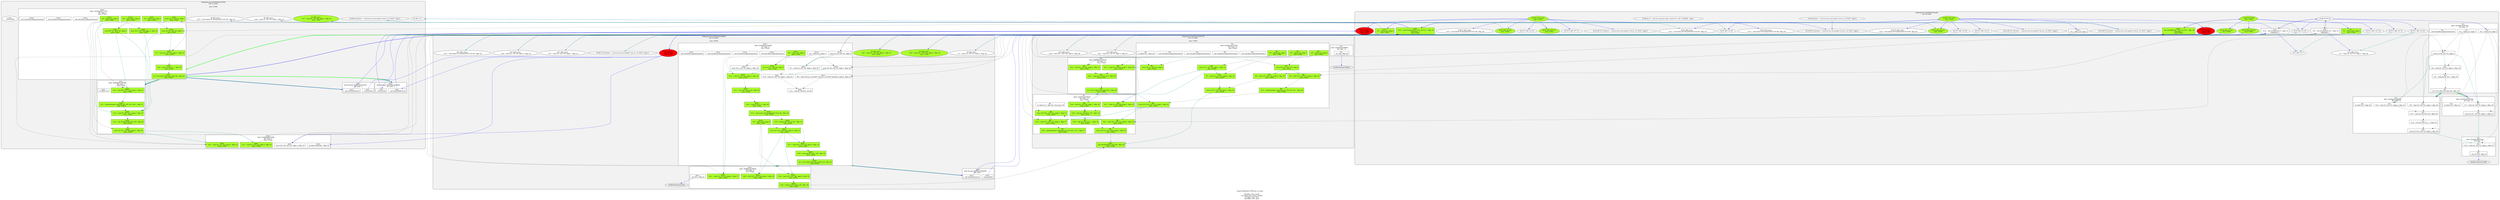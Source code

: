 digraph "DependenceGraph" {
	compound=true label="Graph 0x564ea0c15550 has 31 nodes\n
	dd edges color: cyan4
	use edges color: black, dashed
	cd edges color: blue
	cfg edges color: gray"

	/* subgraph 0x564ea0c43aa0 nodes */
	subgraph cluster_0x564ea0c43aa0 {
		style="filled, rounded" fillcolor=gray95
		label="Subgraph fac [0x564ea0c43aa0]\nhas 18 nodes
"
		NODE0x564ea0c442f0 [label="[f] IN ARG i32 %0" style=filled fillcolor=white]
		/* -- node 0x564ea0c25b80
		 * ------------------------------------------- */
		/* DD edges */
		/* USE edges */
		NODE0x564ea0c442f0 -> NODE0x564ea0c44dc0 [color="black" rank=max style="dashed"]
		/* CD edges */
		/* ID edges */
		NODE0x564ea0c444f0 [label="[f] OUT ARG i32 %0" style=filled fillcolor=white]
		/* -- node 0x564ea0c25b80
		 * ------------------------------------------- */
		/* DD edges */
		NODE0x564ea0c444f0 -> NODE0x564ea0c484f0 [color="cyan4" rank=max]
		NODE0x564ea0c444f0 -> NODE0x564ea0c4c8e0 [color="cyan4" rank=max]
		/* USE edges */
		/* CD edges */
		/* ID edges */
		/* Basic Block fac::
label  [0x564ea0c44730] */
		subgraph cluster_bb_0x564ea0c44730 {
			style=filled fillcolor=white
			label="fac::
label  [0x564ea0c44730]		\ndfs order: 15"
			NODE0x564ea0c44940 [shape=rect label="0x564ea0c1daf0"]
			NODE0x564ea0c44b80 [shape=rect label="0x564ea0c1da80"]
			NODE0x564ea0c44dc0 [shape=rect label="0x564ea0c21730"]
			NODE0x564ea0c45000 [shape=rect label="0x564ea0c1dd80"]
			NODE0x564ea0c45240 [shape=rect label="0x564ea0c1da10"]
			NODE0x564ea0c45480 [shape=rect label="0x564ea0c26830"]
			NODE0x564ea0c456c0 [shape=rect label="0x564ea0c26910"]
		} /* cluster_bb_0x564ea0c44730 */

		/* Basic Block fac::
label  [0x564ea0c45940] */
		subgraph cluster_bb_0x564ea0c45940 {
			style=filled fillcolor=white
			label="fac::
label  [0x564ea0c45940]		\ndfs order: 19"
			NODE0x564ea0c45b50 [shape=rect label="0x564ea0c1d980"]
			NODE0x564ea0c45d90 [shape=rect label="0x564ea0c26a00"]
			NODE0x564ea0c45fd0 [shape=rect label="0x564ea0c26aa0"]
		} /* cluster_bb_0x564ea0c45940 */

		/* Basic Block fac::
label  [0x564ea0c46250] */
		subgraph cluster_bb_0x564ea0c46250 {
			style=filled fillcolor=white
			label="fac::
label  [0x564ea0c46250]		\ndfs order: 16"
			NODE0x564ea0c46460 [shape=rect label="0x564ea0c26b10"]
			NODE0x564ea0c466a0 [shape=rect label="0x564ea0c26bb0"]
			NODE0x564ea0c468e0 [shape=rect label="0x564ea0c26c70"]
			NODE0x564ea0c46b20 [shape=rect label="0x564ea0c26d30"]
			NODE0x564ea0c46d60 [shape=rect label="0x564ea0c26df0"]
			NODE0x564ea0c46fa0 [shape=rect label="0x564ea0c26e90"]
		} /* cluster_bb_0x564ea0c46250 */

		/* Basic Block fac::
label  [0x564ea0c47220] */
		subgraph cluster_bb_0x564ea0c47220 {
			style=filled fillcolor=white
			label="fac::
label  [0x564ea0c47220]		\ndfs order: 17"
			NODE0x564ea0c47430 [shape=rect label="0x564ea0c26f00"]
			NODE0x564ea0c47670 [shape=rect label="0x564ea0c26fa0"]
		} /* cluster_bb_0x564ea0c47220 */

	NODE0x564ea0c456c0 -> NODE0x564ea0c45b50 [penwidth=2 color=blue  ltail=cluster_bb_0x564ea0c44730  lhead=cluster_bb_0x564ea0c45940]
	NODE0x564ea0c456c0 -> NODE0x564ea0c46460 [penwidth=2 color=blue  ltail=cluster_bb_0x564ea0c44730  lhead=cluster_bb_0x564ea0c46250]
	/* post-dominance frontiers */
NODE0x564ea0c45b50 -> NODE0x564ea0c456c0 [penwidth=3 color=green  ltail=cluster_bb_0x564ea0c45940  lhead=cluster_bb_0x564ea0c44730 constraint=false]
	/* post-dominance frontiers */
NODE0x564ea0c46460 -> NODE0x564ea0c456c0 [penwidth=3 color=green  ltail=cluster_bb_0x564ea0c46250  lhead=cluster_bb_0x564ea0c44730 constraint=false]
		NODE0x564ea0c45b50 [label="fac::
  %7 = load i32, i32* %3, align 4, !dbg !20" labelURL="skeleton.c:6:24" style=filled fillcolor=white]
		/* -- node 0x564ea0c1d980
		 * ------------------------------------------- */
		/* DD edges */
		/* USE edges */
		NODE0x564ea0c45b50 -> NODE0x564ea0c45d90 [color="black" rank=max style="dashed"]
		/* CD edges */
		/* ID edges */
		NODE0x564ea0c45240 [label="fac::
  %4 = load i32, i32* %3, align 4, !dbg !16" labelURL="skeleton.c:6:9" style=filled fillcolor=white]
		/* -- node 0x564ea0c1da10
		 * ------------------------------------------- */
		/* DD edges */
		/* USE edges */
		NODE0x564ea0c45240 -> NODE0x564ea0c45480 [color="black" rank=max style="dashed"]
		/* CD edges */
		/* ID edges */
		NODE0x564ea0c44b80 [label="fac::
  %3 = alloca i32, align 4" style=filled fillcolor=white]
		/* -- node 0x564ea0c1da80
		 * ------------------------------------------- */
		/* DD edges */
		/* USE edges */
		NODE0x564ea0c44b80 -> NODE0x564ea0c44dc0 [color="black" rank=max style="dashed"]
		NODE0x564ea0c44b80 -> NODE0x564ea0c45240 [color="black" rank=max style="dashed"]
		NODE0x564ea0c44b80 -> NODE0x564ea0c45b50 [color="black" rank=max style="dashed"]
		NODE0x564ea0c44b80 -> NODE0x564ea0c46460 [color="black" rank=max style="dashed"]
		NODE0x564ea0c44b80 -> NODE0x564ea0c466a0 [color="black" rank=max style="dashed"]
		/* CD edges */
		/* ID edges */
		NODE0x564ea0c44940 [label="fac::
  %2 = alloca i32, align 4" style=filled fillcolor=white]
		/* -- node 0x564ea0c1daf0
		 * ------------------------------------------- */
		/* DD edges */
		/* USE edges */
		NODE0x564ea0c44940 -> NODE0x564ea0c45d90 [color="black" rank=max style="dashed"]
		NODE0x564ea0c44940 -> NODE0x564ea0c46d60 [color="black" rank=max style="dashed"]
		NODE0x564ea0c44940 -> NODE0x564ea0c47430 [color="black" rank=max style="dashed"]
		/* CD edges */
		/* ID edges */
		NODE0x564ea0c45000 [label="fac::
  call void @llvm.dbg.declare(meta" labelURL="skeleton.c:4:13" style=filled fillcolor=white]
		/* -- node 0x564ea0c1dd80
		 * ------------------------------------------- */
		/* DD edges */
		/* USE edges */
		/* CD edges */
		/* ID edges */
		NODE0x564ea0c44dc0 [label="fac::
  store i32 %0, i32* %3, align 4" style=filled fillcolor=white]
		/* -- node 0x564ea0c21730
		 * ------------------------------------------- */
		/* DD edges */
		NODE0x564ea0c44dc0 -> NODE0x564ea0c45240 [color="cyan4" rank=max]
		NODE0x564ea0c44dc0 -> NODE0x564ea0c45b50 [color="cyan4" rank=max]
		NODE0x564ea0c44dc0 -> NODE0x564ea0c46460 [color="cyan4" rank=max]
		NODE0x564ea0c44dc0 -> NODE0x564ea0c466a0 [color="cyan4" rank=max]
		/* USE edges */
		/* CD edges */
		/* ID edges */
		NODE0x564ea0c45480 [label="fac::
  %5 = icmp eq i32 %4, 1, !dbg !18" labelURL="skeleton.c:6:11" style=filled fillcolor=white]
		/* -- node 0x564ea0c26830
		 * ------------------------------------------- */
		/* DD edges */
		/* USE edges */
		NODE0x564ea0c45480 -> NODE0x564ea0c456c0 [color="black" rank=max style="dashed"]
		/* CD edges */
		/* ID edges */
		NODE0x564ea0c456c0 [label="fac::
  br i1 %5, label %6, label %8, !dbg !19" labelURL="skeleton.c:6:9" style=filled fillcolor=white]
		/* -- node 0x564ea0c26910
		 * ------------------------------------------- */
		/* DD edges */
		/* USE edges */
		/* CD edges */
		/* ID edges */
		NODE0x564ea0c45d90 [label="fac::
  store i32 %7, i32* %2, align 4, !dbg !21" labelURL="skeleton.c:6:17" style=filled fillcolor=white]
		/* -- node 0x564ea0c26a00
		 * ------------------------------------------- */
		/* DD edges */
		NODE0x564ea0c45d90 -> NODE0x564ea0c47430 [color="cyan4" rank=max]
		/* USE edges */
		/* CD edges */
		/* ID edges */
		NODE0x564ea0c45fd0 [label="fac::
  br label %13, !dbg !21" labelURL="skeleton.c:6:17" style=filled fillcolor=white]
		/* -- node 0x564ea0c26aa0
		 * ------------------------------------------- */
		/* DD edges */
		/* USE edges */
		/* CD edges */
		/* ID edges */
		NODE0x564ea0c46460 [label="fac::
  %9 = load i32, i32* %3, align 4, !dbg !22" labelURL="skeleton.c:8:12" style=filled fillcolor=white]
		/* -- node 0x564ea0c26b10
		 * ------------------------------------------- */
		/* DD edges */
		/* USE edges */
		NODE0x564ea0c46460 -> NODE0x564ea0c468e0 [color="black" rank=max style="dashed"]
		/* CD edges */
		/* ID edges */
		NODE0x564ea0c466a0 [label="fac::
  %10 = load i32, i32* %3, align 4, !dbg !23" labelURL="skeleton.c:8:16" style=filled fillcolor=white]
		/* -- node 0x564ea0c26bb0
		 * ------------------------------------------- */
		/* DD edges */
		/* USE edges */
		NODE0x564ea0c466a0 -> NODE0x564ea0c468e0 [color="black" rank=max style="dashed"]
		/* CD edges */
		/* ID edges */
		NODE0x564ea0c468e0 [label="fac::
  %11 = mul nsw i32 %9, %10, !dbg !24" labelURL="skeleton.c:8:14" style=filled fillcolor=white]
		/* -- node 0x564ea0c26c70
		 * ------------------------------------------- */
		/* DD edges */
		/* USE edges */
		NODE0x564ea0c468e0 -> NODE0x564ea0c46b20 [color="black" rank=max style="dashed"]
		/* CD edges */
		/* ID edges */
		NODE0x564ea0c46b20 [label="fac::
  %12 = sub nsw i32 %11, 1, !dbg !25" labelURL="skeleton.c:8:17" style=filled fillcolor=white]
		/* -- node 0x564ea0c26d30
		 * ------------------------------------------- */
		/* DD edges */
		/* USE edges */
		NODE0x564ea0c46b20 -> NODE0x564ea0c46d60 [color="black" rank=max style="dashed"]
		/* CD edges */
		/* ID edges */
		NODE0x564ea0c46d60 [label="fac::
  store i32 %12, i32* %2, align 4, !dbg !26" labelURL="skeleton.c:8:5" style=filled fillcolor=white]
		/* -- node 0x564ea0c26df0
		 * ------------------------------------------- */
		/* DD edges */
		NODE0x564ea0c46d60 -> NODE0x564ea0c47430 [color="cyan4" rank=max]
		/* USE edges */
		/* CD edges */
		/* ID edges */
		NODE0x564ea0c46fa0 [label="fac::
  br label %13, !dbg !26" labelURL="skeleton.c:8:5" style=filled fillcolor=white]
		/* -- node 0x564ea0c26e90
		 * ------------------------------------------- */
		/* DD edges */
		/* USE edges */
		/* CD edges */
		/* ID edges */
		NODE0x564ea0c47430 [label="fac::
  %14 = load i32, i32* %2, align 4, !dbg !27" labelURL="skeleton.c:9:1" style=filled fillcolor=white]
		/* -- node 0x564ea0c26f00
		 * ------------------------------------------- */
		/* DD edges */
		/* USE edges */
		NODE0x564ea0c47430 -> NODE0x564ea0c47670 [color="black" rank=max style="dashed"]
		/* CD edges */
		/* ID edges */
		NODE0x564ea0c47670 [label="fac::
  ret i32 %14, !dbg !27" labelURL="skeleton.c:9:1" style=filled fillcolor=white]
		/* -- node 0x564ea0c26fa0
		 * ------------------------------------------- */
		/* DD edges */
		/* USE edges */
		/* CD edges */
		NODE0x564ea0c47670 -> NODE0x564ea0c478b0 [color="blue"]
		/* ID edges */
		NODE0x564ea0c43c40 [label="GLOB FUNC fac" style=filled fillcolor=white]
		/* -- node 0x564ea0bea818
		 * ------------------------------------------- */
		/* DD edges */
		/* USE edges */
		NODE0x564ea0c43c40 -> NODE0x564ea0c43820 [color="black" rank=max style="dashed"]
		NODE0x564ea0c43c40 -> NODE0x564ea0c4bf40 [color="black" rank=max style="dashed"]
		/* CD edges */
		NODE0x564ea0c43c40 -> NODE0x564ea0c442f0 [color="blue"]
		NODE0x564ea0c43c40 -> NODE0x564ea0c444f0 [color="blue"]
		NODE0x564ea0c43c40 -> NODE0x564ea0c44940 [color="blue"]
		/* ID edges */
		NODE0x564ea0c50510 [label="GLOB FUNC fib\nslice: 57005" style=filled fillcolor=greenyellow]
		/* -- node 0x564ea0bebc28
		 * ------------------------------------------- */
		/* DD edges */
		/* USE edges */
		NODE0x564ea0c50510 -> NODE0x564ea0c500d0 [color="black" rank=max style="dashed"]
		/* CD edges */
		NODE0x564ea0c50510 -> NODE0x564ea0c50bc0 [color="blue"]
		NODE0x564ea0c50510 -> NODE0x564ea0c50dc0 [color="blue"]
		NODE0x564ea0c50510 -> NODE0x564ea0c51100 [color="blue"]
		NODE0x564ea0c50510 -> NODE0x564ea0c51300 [color="blue"]
		NODE0x564ea0c50510 -> NODE0x564ea0c51850 [color="blue"]
		/* ID edges */
		NODE0x564ea0c49150 [label="GLOB FUNC show\nslice: 57005" style=filled fillcolor=greenyellow]
		/* -- node 0x564ea0bebd48
		 * ------------------------------------------- */
		/* DD edges */
		/* USE edges */
		NODE0x564ea0c49150 -> NODE0x564ea0c48d30 [color="black" rank=max style="dashed"]
		/* CD edges */
		NODE0x564ea0c49150 -> NODE0x564ea0c49800 [color="blue"]
		NODE0x564ea0c49150 -> NODE0x564ea0c49a00 [color="blue"]
		NODE0x564ea0c49150 -> NODE0x564ea0c49d40 [color="blue"]
		NODE0x564ea0c49150 -> NODE0x564ea0c49f40 [color="blue"]
		NODE0x564ea0c49150 -> NODE0x564ea0c4a490 [color="blue"]
		NODE0x564ea0c49150 -> NODE0x564ea0c4d230 [color="blue"]
		NODE0x564ea0c49150 -> NODE0x564ea0c4d430 [color="blue"]
		NODE0x564ea0c49150 -> NODE0x564ea0c4e870 [color="blue"]
		NODE0x564ea0c49150 -> NODE0x564ea0c4ea70 [color="blue"]
		NODE0x564ea0c49150 -> NODE0x564ea0c59dd0 [color="blue"]
		/* ID edges */
		NODE0x564ea0c16980 [label="GLOB @stdout = external dso_local global %struct._IO_FILE*, align 8" style=filled fillcolor=white]
		/* -- node 0x564ea0c1dc60
		 * ------------------------------------------- */
		/* DD edges */
		/* USE edges */
		/* CD edges */
		NODE0x564ea0c16980 -> NODE0x564ea0c5a300 [color="blue"]
		/* ID edges */
		NODE0x564ea0c3fd60 [label="GLOB @.str = private unnamed_addr constant [4 x i8] c\"%d\0A\00\", align 1" style=filled fillcolor=white]
		/* -- node 0x564ea0c1de30
		 * ------------------------------------------- */
		/* DD edges */
		/* USE edges */
		/* CD edges */
		/* ID edges */
		NODE0x564ea0c3ffe0 [label="GLOB FUNC main\nslice: 57005" style=filled fillcolor=greenyellow]
		/* -- node 0x564ea0c21818
		 * ------------------------------------------- */
		/* DD edges */
		/* USE edges */
		/* CD edges */
		NODE0x564ea0c3ffe0 -> NODE0x564ea0c40220 [color="blue"]
		NODE0x564ea0c3ffe0 -> NODE0x564ea0c40420 [color="blue"]
		NODE0x564ea0c3ffe0 -> NODE0x564ea0c40660 [color="blue"]
		NODE0x564ea0c3ffe0 -> NODE0x564ea0c40860 [color="blue"]
		NODE0x564ea0c3ffe0 -> NODE0x564ea0c40aa0 [color="blue"]
		NODE0x564ea0c3ffe0 -> NODE0x564ea0c5a300 [color="blue"]
		NODE0x564ea0c3ffe0 -> NODE0x564ea0c5a500 [color="blue"]
		NODE0x564ea0c3ffe0 -> NODE0x564ea0c5a8a0 [color="blue"]
		NODE0x564ea0c3ffe0 -> NODE0x564ea0c5aaa0 [color="blue"]
		NODE0x564ea0c3ffe0 -> NODE0x564ea0c5da80 [color="blue"]
		/* ID edges */
	}
	/* subgraph 0x564ea0c50370 nodes */
	subgraph cluster_0x564ea0c50370 {
		style="filled, rounded" fillcolor=gray95
		label="Subgraph fib [0x564ea0c50370]\nhas 33 nodes
\nslice: 57005"
		NODE0x564ea0c50bc0 [label="[f] IN ARG i32* %0\nslice: 57005" style=filled fillcolor=greenyellow]
		/* -- node 0x564ea0c27c10
		 * ------------------------------------------- */
		/* DD edges */
		/* USE edges */
		NODE0x564ea0c50bc0 -> NODE0x564ea0c521d0 [color="black" rank=max style="dashed"]
		/* CD edges */
		/* ID edges */
		NODE0x564ea0c50dc0 [label="[f] OUT ARG i32* %0" style=filled fillcolor=white]
		/* -- node 0x564ea0c27c10
		 * ------------------------------------------- */
		/* DD edges */
		NODE0x564ea0c50dc0 -> NODE0x564ea0c57d00 [color="cyan4" rank=max]
		/* USE edges */
		/* CD edges */
		/* ID edges */
		NODE0x564ea0c51100 [label="[f] IN ARG i32 %1\nslice: 57005" style=filled fillcolor=greenyellow]
		/* -- node 0x564ea0c27c38
		 * ------------------------------------------- */
		/* DD edges */
		/* USE edges */
		NODE0x564ea0c51100 -> NODE0x564ea0c526c0 [color="black" rank=max style="dashed"]
		/* CD edges */
		/* ID edges */
		NODE0x564ea0c51300 [label="[f] OUT ARG i32 %1" style=filled fillcolor=white]
		/* -- node 0x564ea0c27c38
		 * ------------------------------------------- */
		/* DD edges */
		NODE0x564ea0c51300 -> NODE0x564ea0c58300 [color="cyan4" rank=max]
		/* USE edges */
		/* CD edges */
		/* ID edges */
		/* Basic Block fib::
label  [0x564ea0c51640] */
		subgraph cluster_bb_0x564ea0c51640 {
			style=filled fillcolor=white
			label="fib::
label  [0x564ea0c51640]		\ndfs order: 10\nslice: 57005"
			NODE0x564ea0c51850 [shape=rect label="0x564ea0c28630"]
			NODE0x564ea0c51ab0 [shape=rect label="0x564ea0c286a0"]
			NODE0x564ea0c51d10 [shape=rect label="0x564ea0c28710"]
			NODE0x564ea0c51f70 [shape=rect label="0x564ea0c28780"]
			NODE0x564ea0c521d0 [shape=rect label="0x564ea0c28810"]
			NODE0x564ea0c52430 [shape=rect label="0x564ea0c22b70"]
			NODE0x564ea0c526c0 [shape=rect label="0x564ea0c288a0"]
			NODE0x564ea0c52920 [shape=rect label="0x564ea0c1d060"]
			NODE0x564ea0c52bb0 [shape=rect label="0x564ea0c1cf50"]
			NODE0x564ea0c52e40 [shape=rect label="0x564ea0c1cbb0"]
			NODE0x564ea0c530d0 [shape=rect label="0x564ea0c28a80"]
			NODE0x564ea0c53330 [shape=rect label="0x564ea0c28af0"]
			NODE0x564ea0c53590 [shape=rect label="0x564ea0c28b90"]
			NODE0x564ea0c537f0 [shape=rect label="0x564ea0c28c50"]
			NODE0x564ea0c53a50 [shape=rect label="0x564ea0c28cf0"]
			NODE0x564ea0c53cb0 [shape=rect label="0x564ea0c28db0"]
			NODE0x564ea0c53f10 [shape=rect label="0x564ea0c28e50"]
			NODE0x564ea0c54170 [shape=rect label="0x564ea0c28ec0"]
		} /* cluster_bb_0x564ea0c51640 */

		/* Basic Block fib::
label  [0x564ea0c54410] */
		subgraph cluster_bb_0x564ea0c54410 {
			style=filled fillcolor=white
			label="fib::
label  [0x564ea0c54410]		\ndfs order: 11\nslice: 57005"
			NODE0x564ea0c54620 [shape=rect label="0x564ea0c28f30"]
			NODE0x564ea0c54880 [shape=rect label="0x564ea0c28fd0"]
			NODE0x564ea0c54ae0 [shape=rect label="0x564ea0c29090"]
			NODE0x564ea0c54d40 [shape=rect label="0x564ea0c29170"]
		} /* cluster_bb_0x564ea0c54410 */

		/* Basic Block fib::
label  [0x564ea0c54fe0] */
		subgraph cluster_bb_0x564ea0c54fe0 {
			style=filled fillcolor=white
			label="fib::
label  [0x564ea0c54fe0]		\ndfs order: 14\nslice: 57005"
			NODE0x564ea0c551f0 [shape=rect label="0x564ea0c291e0"]
			NODE0x564ea0c55450 [shape=rect label="0x564ea0c29890"]
			NODE0x564ea0c556b0 [shape=rect label="0x564ea0c29950"]
			NODE0x564ea0c55910 [shape=rect label="0x564ea0c29a10"]
			NODE0x564ea0c55b70 [shape=rect label="0x564ea0c29ab0"]
			NODE0x564ea0c55dd0 [shape=rect label="0x564ea0c29b70"]
			NODE0x564ea0c56030 [shape=rect label="0x564ea0c29c10"]
			NODE0x564ea0c56290 [shape=rect label="0x564ea0c29cd0"]
			NODE0x564ea0c564f0 [shape=rect label="0x564ea0c29d70"]
			NODE0x564ea0c56750 [shape=rect label="0x564ea0c29de0"]
		} /* cluster_bb_0x564ea0c54fe0 */

		/* Basic Block fib::
label  [0x564ea0c569f0] */
		subgraph cluster_bb_0x564ea0c569f0 {
			style=filled fillcolor=white
			label="fib::
label  [0x564ea0c569f0]		\ndfs order: 12"
			NODE0x564ea0c56c00 [shape=rect label="0x564ea0c27d60"]
		} /* cluster_bb_0x564ea0c569f0 */

	NODE0x564ea0c54d40 -> NODE0x564ea0c551f0 [penwidth=2 color=blue  ltail=cluster_bb_0x564ea0c54410  lhead=cluster_bb_0x564ea0c54fe0]
	/* post-dominance frontiers */
NODE0x564ea0c551f0 -> NODE0x564ea0c54d40 [penwidth=3 color=green  ltail=cluster_bb_0x564ea0c54fe0  lhead=cluster_bb_0x564ea0c54410 constraint=false]
		NODE0x564ea0c52e40 [label="fib::
  call void @llvm.dbg.declare(meta" labelURL="skeleton.c:13:12" style=filled fillcolor=white]
		/* -- node 0x564ea0c1cbb0
		 * ------------------------------------------- */
		/* DD edges */
		/* USE edges */
		/* CD edges */
		/* ID edges */
		NODE0x564ea0c52bb0 [label="fib::
  call void @llvm.dbg.declare(meta" labelURL="skeleton.c:13:9" style=filled fillcolor=white]
		/* -- node 0x564ea0c1cf50
		 * ------------------------------------------- */
		/* DD edges */
		/* USE edges */
		/* CD edges */
		/* ID edges */
		NODE0x564ea0c52920 [label="fib::
  call void @llvm.dbg.declare(meta" labelURL="skeleton.c:11:24" style=filled fillcolor=white]
		/* -- node 0x564ea0c1d060
		 * ------------------------------------------- */
		/* DD edges */
		/* USE edges */
		/* CD edges */
		/* ID edges */
		NODE0x564ea0c52430 [label="fib::
  call void @llvm.dbg.declare(meta" labelURL="skeleton.c:11:15" style=filled fillcolor=white]
		/* -- node 0x564ea0c22b70
		 * ------------------------------------------- */
		/* DD edges */
		/* USE edges */
		/* CD edges */
		/* ID edges */
		NODE0x564ea0c56c00 [label="fib::
  ret void, !dbg !40" labelURL="skeleton.c:22:1" style=filled fillcolor=white]
		/* -- node 0x564ea0c27d60
		 * ------------------------------------------- */
		/* DD edges */
		/* USE edges */
		/* CD edges */
		NODE0x564ea0c56c00 -> NODE0x564ea0c56e60 [color="blue"]
		/* ID edges */
		NODE0x564ea0c51850 [label="fib::
  %3 = alloca i32*, align 8\nslice: 57005" style=filled fillcolor=greenyellow]
		/* -- node 0x564ea0c28630
		 * ------------------------------------------- */
		/* DD edges */
		/* USE edges */
		NODE0x564ea0c51850 -> NODE0x564ea0c521d0 [color="black" rank=max style="dashed"]
		NODE0x564ea0c51850 -> NODE0x564ea0c53590 [color="black" rank=max style="dashed"]
		NODE0x564ea0c51850 -> NODE0x564ea0c53a50 [color="black" rank=max style="dashed"]
		NODE0x564ea0c51850 -> NODE0x564ea0c53f10 [color="black" rank=max style="dashed"]
		NODE0x564ea0c51850 -> NODE0x564ea0c55b70 [color="black" rank=max style="dashed"]
		NODE0x564ea0c51850 -> NODE0x564ea0c56030 [color="black" rank=max style="dashed"]
		NODE0x564ea0c51850 -> NODE0x564ea0c564f0 [color="black" rank=max style="dashed"]
		/* CD edges */
		/* ID edges */
		NODE0x564ea0c51ab0 [label="fib::
  %4 = alloca i32, align 4\nslice: 57005" style=filled fillcolor=greenyellow]
		/* -- node 0x564ea0c286a0
		 * ------------------------------------------- */
		/* DD edges */
		/* USE edges */
		NODE0x564ea0c51ab0 -> NODE0x564ea0c526c0 [color="black" rank=max style="dashed"]
		NODE0x564ea0c51ab0 -> NODE0x564ea0c54880 [color="black" rank=max style="dashed"]
		/* CD edges */
		/* ID edges */
		NODE0x564ea0c51d10 [label="fib::
  %5 = alloca i32, align 4\nslice: 57005" style=filled fillcolor=greenyellow]
		/* -- node 0x564ea0c28710
		 * ------------------------------------------- */
		/* DD edges */
		NODE0x564ea0c51d10 -> NODE0x564ea0c54620 [color="cyan4" rank=max]
		/* USE edges */
		NODE0x564ea0c51d10 -> NODE0x564ea0c54620 [color="black" rank=max style="dashed"]
		/* CD edges */
		/* ID edges */
		NODE0x564ea0c51f70 [label="fib::
  %6 = alloca i32, align 4\nslice: 57005" style=filled fillcolor=greenyellow]
		/* -- node 0x564ea0c28780
		 * ------------------------------------------- */
		/* DD edges */
		/* USE edges */
		NODE0x564ea0c51f70 -> NODE0x564ea0c530d0 [color="black" rank=max style="dashed"]
		NODE0x564ea0c51f70 -> NODE0x564ea0c53330 [color="black" rank=max style="dashed"]
		NODE0x564ea0c51f70 -> NODE0x564ea0c551f0 [color="black" rank=max style="dashed"]
		NODE0x564ea0c51f70 -> NODE0x564ea0c55450 [color="black" rank=max style="dashed"]
		/* CD edges */
		/* ID edges */
		NODE0x564ea0c521d0 [label="fib::
  store i32* %0, i32** %3, align 8\nslice: 57005" style=filled fillcolor=greenyellow]
		/* -- node 0x564ea0c28810
		 * ------------------------------------------- */
		/* DD edges */
		NODE0x564ea0c521d0 -> NODE0x564ea0c53590 [color="cyan4" rank=max]
		NODE0x564ea0c521d0 -> NODE0x564ea0c53a50 [color="cyan4" rank=max]
		/* USE edges */
		/* CD edges */
		/* ID edges */
		NODE0x564ea0c526c0 [label="fib::
  store i32 %1, i32* %4, align 4\nslice: 57005" style=filled fillcolor=greenyellow]
		/* -- node 0x564ea0c288a0
		 * ------------------------------------------- */
		/* DD edges */
		NODE0x564ea0c526c0 -> NODE0x564ea0c54880 [color="cyan4" rank=max]
		/* USE edges */
		/* CD edges */
		/* ID edges */
		NODE0x564ea0c530d0 [label="fib::
  store i32 0, i32* %6, align 4, !dbg !21\nslice: 57005" labelURL="skeleton.c:13:12" style=filled fillcolor=greenyellow]
		/* -- node 0x564ea0c28a80
		 * ------------------------------------------- */
		/* DD edges */
		NODE0x564ea0c530d0 -> NODE0x564ea0c53330 [color="cyan4" rank=max]
		NODE0x564ea0c530d0 -> NODE0x564ea0c551f0 [color="cyan4" rank=max]
		NODE0x564ea0c530d0 -> NODE0x564ea0c55450 [color="cyan4" rank=max]
		/* USE edges */
		/* CD edges */
		/* ID edges */
		NODE0x564ea0c53330 [label="fib::
  %7 = load i32, i32* %6, align 4, !dbg !22\nslice: 57005" labelURL="skeleton.c:15:12" style=filled fillcolor=greenyellow]
		/* -- node 0x564ea0c28af0
		 * ------------------------------------------- */
		/* DD edges */
		/* USE edges */
		NODE0x564ea0c53330 -> NODE0x564ea0c537f0 [color="black" rank=max style="dashed"]
		/* CD edges */
		/* ID edges */
		NODE0x564ea0c53590 [label="fib::
  %8 = load i32*, i32** %3, align 8, !dbg !23\nslice: 57005" labelURL="skeleton.c:15:6" style=filled fillcolor=greenyellow]
		/* -- node 0x564ea0c28b90
		 * ------------------------------------------- */
		/* DD edges */
		/* USE edges */
		NODE0x564ea0c53590 -> NODE0x564ea0c537f0 [color="black" rank=max style="dashed"]
		/* CD edges */
		/* ID edges */
		NODE0x564ea0c537f0 [label="fib::
  store i32 %7, i32* %8, align 4, !dbg !24\nslice: 57005" labelURL="skeleton.c:15:10" style=filled fillcolor=greenyellow]
		/* -- node 0x564ea0c28c50
		 * ------------------------------------------- */
		/* DD edges */
		NODE0x564ea0c537f0 -> NODE0x564ea0c58c50 [color="cyan4" rank=max]
		/* USE edges */
		/* CD edges */
		/* ID edges */
		NODE0x564ea0c53a50 [label="fib::
  %9 = load i32*, i32** %3, align 8, !dbg !25\nslice: 57005" labelURL="skeleton.c:16:8" style=filled fillcolor=greenyellow]
		/* -- node 0x564ea0c28cf0
		 * ------------------------------------------- */
		/* DD edges */
		/* USE edges */
		NODE0x564ea0c53a50 -> NODE0x564ea0c53cb0 [color="black" rank=max style="dashed"]
		/* CD edges */
		/* ID edges */
		NODE0x564ea0c53cb0 [label="fib::
  %10 = getelementptr inbounds i32, i32* %9, i32 1, !dbg !25\nslice: 57005" labelURL="skeleton.c:16:8" style=filled fillcolor=greenyellow]
		/* -- node 0x564ea0c28db0
		 * ------------------------------------------- */
		/* DD edges */
		/* USE edges */
		NODE0x564ea0c53cb0 -> NODE0x564ea0c53f10 [color="black" rank=max style="dashed"]
		/* CD edges */
		/* ID edges */
		NODE0x564ea0c53f10 [label="fib::
  store i32* %10, i32** %3, align 8, !dbg !25\nslice: 57005" labelURL="skeleton.c:16:8" style=filled fillcolor=greenyellow]
		/* -- node 0x564ea0c28e50
		 * ------------------------------------------- */
		/* DD edges */
		NODE0x564ea0c53f10 -> NODE0x564ea0c55b70 [color="cyan4" rank=max]
		NODE0x564ea0c53f10 -> NODE0x564ea0c56030 [color="cyan4" rank=max]
		/* USE edges */
		/* CD edges */
		/* ID edges */
		NODE0x564ea0c54170 [label="fib::
  br label %11, !dbg !26" labelURL="skeleton.c:18:5" style=filled fillcolor=white]
		/* -- node 0x564ea0c28ec0
		 * ------------------------------------------- */
		/* DD edges */
		/* USE edges */
		/* CD edges */
		/* ID edges */
		NODE0x564ea0c54620 [label="fib::
  %12 = load i32, i32* %5, align 4, !dbg !27\nslice: 57005" labelURL="skeleton.c:18:12" style=filled fillcolor=greenyellow]
		/* -- node 0x564ea0c28f30
		 * ------------------------------------------- */
		/* DD edges */
		/* USE edges */
		NODE0x564ea0c54620 -> NODE0x564ea0c54ae0 [color="black" rank=max style="dashed"]
		/* CD edges */
		/* ID edges */
		NODE0x564ea0c54880 [label="fib::
  %13 = load i32, i32* %4, align 4, !dbg !28\nslice: 57005" labelURL="skeleton.c:18:16" style=filled fillcolor=greenyellow]
		/* -- node 0x564ea0c28fd0
		 * ------------------------------------------- */
		/* DD edges */
		/* USE edges */
		NODE0x564ea0c54880 -> NODE0x564ea0c54ae0 [color="black" rank=max style="dashed"]
		/* CD edges */
		/* ID edges */
		NODE0x564ea0c54ae0 [label="fib::
  %14 = icmp slt i32 %12, %13, !dbg !29\nslice: 57005" labelURL="skeleton.c:18:14" style=filled fillcolor=greenyellow]
		/* -- node 0x564ea0c29090
		 * ------------------------------------------- */
		/* DD edges */
		/* USE edges */
		NODE0x564ea0c54ae0 -> NODE0x564ea0c54d40 [color="black" rank=max style="dashed"]
		/* CD edges */
		/* ID edges */
		NODE0x564ea0c54d40 [label="fib::
  br i1 %14, label %15, label %23, !dbg !26\nslice: 57005" labelURL="skeleton.c:18:5" style=filled fillcolor=greenyellow]
		/* -- node 0x564ea0c29170
		 * ------------------------------------------- */
		/* DD edges */
		/* USE edges */
		/* CD edges */
		/* ID edges */
		NODE0x564ea0c551f0 [label="fib::
  %16 = load i32, i32* %6, align 4, !dbg !30\nslice: 57005" labelURL="skeleton.c:19:16" style=filled fillcolor=greenyellow]
		/* -- node 0x564ea0c291e0
		 * ------------------------------------------- */
		/* DD edges */
		/* USE edges */
		NODE0x564ea0c551f0 -> NODE0x564ea0c556b0 [color="black" rank=max style="dashed"]
		/* CD edges */
		/* ID edges */
		NODE0x564ea0c55450 [label="fib::
  %17 = load i32, i32* %6, align 4, !dbg !32\nslice: 57005" labelURL="skeleton.c:19:20" style=filled fillcolor=greenyellow]
		/* -- node 0x564ea0c29890
		 * ------------------------------------------- */
		/* DD edges */
		/* USE edges */
		NODE0x564ea0c55450 -> NODE0x564ea0c556b0 [color="black" rank=max style="dashed"]
		/* CD edges */
		/* ID edges */
		NODE0x564ea0c556b0 [label="fib::
  %18 = add nsw i32 %16, %17, !dbg !33\nslice: 57005" labelURL="skeleton.c:19:18" style=filled fillcolor=greenyellow]
		/* -- node 0x564ea0c29950
		 * ------------------------------------------- */
		/* DD edges */
		/* USE edges */
		NODE0x564ea0c556b0 -> NODE0x564ea0c55910 [color="black" rank=max style="dashed"]
		/* CD edges */
		/* ID edges */
		NODE0x564ea0c55910 [label="fib::
  %19 = add nsw i32 %18, 1, !dbg !34\nslice: 57005" labelURL="skeleton.c:19:21" style=filled fillcolor=greenyellow]
		/* -- node 0x564ea0c29a10
		 * ------------------------------------------- */
		/* DD edges */
		/* USE edges */
		NODE0x564ea0c55910 -> NODE0x564ea0c55dd0 [color="black" rank=max style="dashed"]
		/* CD edges */
		/* ID edges */
		NODE0x564ea0c55b70 [label="fib::
  %20 = load i32*, i32** %3, align 8, !dbg !35\nslice: 57005" labelURL="skeleton.c:19:10" style=filled fillcolor=greenyellow]
		/* -- node 0x564ea0c29ab0
		 * ------------------------------------------- */
		/* DD edges */
		/* USE edges */
		NODE0x564ea0c55b70 -> NODE0x564ea0c55dd0 [color="black" rank=max style="dashed"]
		/* CD edges */
		/* ID edges */
		NODE0x564ea0c55dd0 [label="fib::
  store i32 %19, i32* %20, align 4, !dbg !36\nslice: 57005" labelURL="skeleton.c:19:14" style=filled fillcolor=greenyellow]
		/* -- node 0x564ea0c29b70
		 * ------------------------------------------- */
		/* DD edges */
		NODE0x564ea0c55dd0 -> NODE0x564ea0c58c50 [color="cyan4" rank=max]
		/* USE edges */
		/* CD edges */
		/* ID edges */
		NODE0x564ea0c56030 [label="fib::
  %21 = load i32*, i32** %3, align 8, !dbg !37\nslice: 57005" labelURL="skeleton.c:20:12" style=filled fillcolor=greenyellow]
		/* -- node 0x564ea0c29c10
		 * ------------------------------------------- */
		/* DD edges */
		/* USE edges */
		NODE0x564ea0c56030 -> NODE0x564ea0c56290 [color="black" rank=max style="dashed"]
		/* CD edges */
		/* ID edges */
		NODE0x564ea0c56290 [label="fib::
  %22 = getelementptr inbounds i32, i32* %21, i32 1, !dbg !37\nslice: 57005" labelURL="skeleton.c:20:12" style=filled fillcolor=greenyellow]
		/* -- node 0x564ea0c29cd0
		 * ------------------------------------------- */
		/* DD edges */
		/* USE edges */
		NODE0x564ea0c56290 -> NODE0x564ea0c564f0 [color="black" rank=max style="dashed"]
		/* CD edges */
		/* ID edges */
		NODE0x564ea0c564f0 [label="fib::
  store i32* %22, i32** %3, align 8, !dbg !37\nslice: 57005" labelURL="skeleton.c:20:12" style=filled fillcolor=greenyellow]
		/* -- node 0x564ea0c29d70
		 * ------------------------------------------- */
		/* DD edges */
		NODE0x564ea0c564f0 -> NODE0x564ea0c55b70 [color="cyan4" rank=max]
		NODE0x564ea0c564f0 -> NODE0x564ea0c56030 [color="cyan4" rank=max]
		/* USE edges */
		/* CD edges */
		/* ID edges */
		NODE0x564ea0c56750 [label="fib::
  br label %11, !dbg !26, !llvm.loop !38" labelURL="skeleton.c:18:5" style=filled fillcolor=white]
		/* -- node 0x564ea0c29de0
		 * ------------------------------------------- */
		/* DD edges */
		/* USE edges */
		/* CD edges */
		/* ID edges */
	}
	/* subgraph 0x564ea0c48fb0 nodes */
	subgraph cluster_0x564ea0c48fb0 {
		style="filled, rounded" fillcolor=gray95
		label="Subgraph show [0x564ea0c48fb0]\nhas 35 nodes
\nslice: 57005"
		NODE0x564ea0c49800 [label="[f] IN ARG i32 %0" style=filled fillcolor=white]
		/* -- node 0x564ea0c2aed0
		 * ------------------------------------------- */
		/* DD edges */
		/* USE edges */
		NODE0x564ea0c49800 -> NODE0x564ea0c4ae10 [color="black" rank=max style="dashed"]
		/* CD edges */
		/* ID edges */
		NODE0x564ea0c49a00 [label="[f] OUT ARG i32 %0" style=filled fillcolor=white]
		/* -- node 0x564ea0c2aed0
		 * ------------------------------------------- */
		/* DD edges */
		NODE0x564ea0c49a00 -> NODE0x564ea0c5b490 [color="cyan4" rank=max]
		/* USE edges */
		/* CD edges */
		/* ID edges */
		NODE0x564ea0c49d40 [label="[f] IN ARG i32 %1\nslice: 57005" style=filled fillcolor=greenyellow]
		/* -- node 0x564ea0c2aef8
		 * ------------------------------------------- */
		/* DD edges */
		/* USE edges */
		NODE0x564ea0c49d40 -> NODE0x564ea0c4b300 [color="black" rank=max style="dashed"]
		/* CD edges */
		/* ID edges */
		NODE0x564ea0c49f40 [label="[f] OUT ARG i32 %1" style=filled fillcolor=white]
		/* -- node 0x564ea0c2aef8
		 * ------------------------------------------- */
		/* DD edges */
		NODE0x564ea0c49f40 -> NODE0x564ea0c5ba90 [color="cyan4" rank=max]
		/* USE edges */
		/* CD edges */
		/* ID edges */
		NODE0x564ea0c4e870 [label="[f] IN ARG show::
  %15 = call noalias i8* @malloc(i64 %14) #6, !dbg !30" labelURL="skeleton.c:31:23" style=filled fillcolor=white]
		/* -- node 0x564ea0c2c980
		 * ------------------------------------------- */
		/* DD edges */
		/* USE edges */
		/* CD edges */
		/* ID edges */
		NODE0x564ea0c4ea70 [label="[f] OUT ARG show::
  %15 = call noalias i8* @malloc(i64 %14) #6, !dbg !30" labelURL="skeleton.c:31:23" style=filled fillcolor=white]
		/* -- node 0x564ea0c2c980
		 * ------------------------------------------- */
		/* DD edges */
		NODE0x564ea0c4ea70 -> NODE0x564ea0c5c690 [color="cyan4" rank=max]
		/* USE edges */
		/* CD edges */
		/* ID edges */
		NODE0x564ea0c4d230 [label="[f] GLOB IN @stdout = external dso_local global %struct._IO_FILE*, align 8" style=filled fillcolor=white]
		/* -- node 0x564ea0c1dc60
		 * ------------------------------------------- */
		/* DD edges */
		/* USE edges */
		NODE0x564ea0c4d230 -> NODE0x564ea0c4cfd0 [color="black" rank=max style="dashed"]
		/* CD edges */
		/* ID edges */
		NODE0x564ea0c4d430 [label="[f] GLOB OUT @stdout = external dso_local global %struct._IO_FILE*, align 8" style=filled fillcolor=white]
		/* -- node 0x564ea0c1dc60
		 * ------------------------------------------- */
		/* DD edges */
		NODE0x564ea0c4d430 -> NODE0x564ea0c5c090 [color="cyan4" rank=max]
		/* USE edges */
		/* CD edges */
		/* ID edges */
		NODE0x564ea0c59dd0 [label="[noret] <null>::
  unreachable\nERR: no BB" style=filled fillcolor=red]
		/* -- node 0x564ea0c59d80
		 * ------------------------------------------- */
		/* DD edges */
		/* USE edges */
		/* CD edges */
		NODE0x564ea0c59dd0 -> NODE0x564ea0c5cae0 [color="blue"]
		/* ID edges */
		/* Basic Block show::
label diverge [0x564ea0c59680] */
		subgraph cluster_bb_0x564ea0c59680 {
			style=filled fillcolor=white
			label="show::
label diverge [0x564ea0c59680]		\ndfs order: 7"
			NODE0x564ea0c59890 [shape=rect label="0x564ea0c29520"]
			NODE0x564ea0c59b20 [shape=rect label="0x564ea0c1cda0"]
		} /* cluster_bb_0x564ea0c59680 */

		/* Basic Block show::
label  [0x564ea0c4a280] */
		subgraph cluster_bb_0x564ea0c4a280 {
			style=filled fillcolor=white
			label="show::
label  [0x564ea0c4a280]		\ndfs order: 6\nslice: 57005"
			NODE0x564ea0c4a490 [shape=rect label="0x564ea0c2bd40"]
			NODE0x564ea0c4a6f0 [shape=rect label="0x564ea0c2bdb0"]
			NODE0x564ea0c4a950 [shape=rect label="0x564ea0c2be20"]
			NODE0x564ea0c4abb0 [shape=rect label="0x564ea0c2be90"]
			NODE0x564ea0c4ae10 [shape=rect label="0x564ea0c2bf20"]
			NODE0x564ea0c4b070 [shape=rect label="0x564ea0c13da0"]
			NODE0x564ea0c4b300 [shape=rect label="0x564ea0c2bfb0"]
			NODE0x564ea0c4b560 [shape=rect label="0x564ea0bc78f0"]
			NODE0x564ea0c4b7f0 [shape=rect label="0x564ea0bbc340"]
			NODE0x564ea0c4ba80 [shape=rect label="0x564ea0c2c130"]
			NODE0x564ea0c4bce0 [shape=rect label="0x564ea0c2c1a0"]
			NODE0x564ea0c4bf40 [shape=rect label="0x564ea0c2c260"]
			NODE0x564ea0c4cd70 [shape=rect label="0x564ea0c2c330"]
			NODE0x564ea0c4cfd0 [shape=rect label="0x564ea0c2c3d0"]
			NODE0x564ea0c4d770 [shape=rect label="0x564ea0c2c470"]
			NODE0x564ea0c4d9d0 [shape=rect label="0x564ea0c2c570"]
			NODE0x564ea0c4dc60 [shape=rect label="0x564ea0c2c6e0"]
			NODE0x564ea0c4def0 [shape=rect label="0x564ea0c2c790"]
			NODE0x564ea0c4e150 [shape=rect label="0x564ea0c2c830"]
			NODE0x564ea0c4e3b0 [shape=rect label="0x564ea0c2c8c0"]
			NODE0x564ea0c4e610 [shape=rect label="0x564ea0c2c980"]
			NODE0x564ea0c4ede0 [shape=rect label="0x564ea0c2ca30"]
			NODE0x564ea0c4f040 [shape=rect label="0x564ea0c2caf0"]
			NODE0x564ea0c4f2a0 [shape=rect label="0x564ea0c2cb60"]
			NODE0x564ea0c4f500 [shape=rect label="0x564ea0c2d030"]
			NODE0x564ea0c4f760 [shape=rect label="0x564ea0c2d520"]
		} /* cluster_bb_0x564ea0c4a280 */

		/* Basic Block show::
label  [0x564ea0c4fa00] */
		subgraph cluster_bb_0x564ea0c4fa00 {
			style=filled fillcolor=white
			label="show::
label  [0x564ea0c4fa00]		\ndfs order: 8\nslice: 57005"
			NODE0x564ea0c4fc10 [shape=rect label="0x564ea0c2d690"]
			NODE0x564ea0c4fe70 [shape=rect label="0x564ea0c2d730"]
			NODE0x564ea0c500d0 [shape=rect label="0x564ea0c181a0"]
			NODE0x564ea0c58790 [shape=rect label="0x564ea0c2d800"]
			NODE0x564ea0c589f0 [shape=rect label="0x564ea0c2d8a0"]
			NODE0x564ea0c58c50 [shape=rect label="0x564ea0c2d930"]
			NODE0x564ea0c58ee0 [shape=rect label="0x564ea0c2d9e0"]
		} /* cluster_bb_0x564ea0c4fa00 */

	/* post-dominance frontiers */
NODE0x564ea0c59890 -> NODE0x564ea0c4f760 [penwidth=3 color=green  ltail=cluster_bb_0x564ea0c59680  lhead=cluster_bb_0x564ea0c4a280 constraint=false]
	NODE0x564ea0c4f760 -> NODE0x564ea0c4fc10 [penwidth=2 color=blue  ltail=cluster_bb_0x564ea0c4a280  lhead=cluster_bb_0x564ea0c4fa00]
	NODE0x564ea0c4f760 -> NODE0x564ea0c59890 [penwidth=2 color=blue  ltail=cluster_bb_0x564ea0c4a280  lhead=cluster_bb_0x564ea0c59680]
	/* post-dominance frontiers */
NODE0x564ea0c4fc10 -> NODE0x564ea0c4f760 [penwidth=3 color=green  ltail=cluster_bb_0x564ea0c4fa00  lhead=cluster_bb_0x564ea0c4a280 constraint=false]
		NODE0x564ea0c4b7f0 [label="show::
  call void @llvm.dbg.declare(met" labelURL="skeleton.c:27:9" style=filled fillcolor=white]
		/* -- node 0x564ea0bbc340
		 * ------------------------------------------- */
		/* DD edges */
		/* USE edges */
		/* CD edges */
		/* ID edges */
		NODE0x564ea0c4b560 [label="show::
  call void @llvm.dbg.declare(met" labelURL="skeleton.c:25:21" style=filled fillcolor=white]
		/* -- node 0x564ea0bc78f0
		 * ------------------------------------------- */
		/* DD edges */
		/* USE edges */
		/* CD edges */
		/* ID edges */
		NODE0x564ea0c4b070 [label="show::
  call void @llvm.dbg.declare(met" labelURL="skeleton.c:25:14" style=filled fillcolor=white]
		/* -- node 0x564ea0c13da0
		 * ------------------------------------------- */
		/* DD edges */
		/* USE edges */
		/* CD edges */
		/* ID edges */
		NODE0x564ea0c500d0 [label="show::
  call void @fib(i32* %20, i32 %21), !dbg !38\nsubgraphs: 1\nslice: 57005" labelURL="skeleton.c:36:5" style=filled fillcolor=greenyellow]
		NODE0x564ea0c57b00 [label="IN ARG show::
  %20 = load i32*, i32** %6, align 8, !dbg !36\nslice: 57005" labelURL="skeleton.c:36:9" style=filled fillcolor=greenyellow]
		/* -- node 0x564ea0c2d690
		 * ------------------------------------------- */
		/* DD edges */
		NODE0x564ea0c57b00 -> NODE0x564ea0c50bc0 [color="cyan4" rank=max]
		/* USE edges */
		/* CD edges */
		/* ID edges */
		NODE0x564ea0c57d00 [label="OUT ARG show::
  %20 = load i32*, i32** %6, align 8, !dbg !36" labelURL="skeleton.c:36:9" style=filled fillcolor=white]
		/* -- node 0x564ea0c2d690
		 * ------------------------------------------- */
		/* DD edges */
		/* USE edges */
		/* CD edges */
		/* ID edges */
		NODE0x564ea0c58100 [label="IN ARG show::
  %21 = load i32, i32* %4, align 4, !dbg !37\nslice: 57005" labelURL="skeleton.c:36:14" style=filled fillcolor=greenyellow]
		/* -- node 0x564ea0c2d730
		 * ------------------------------------------- */
		/* DD edges */
		NODE0x564ea0c58100 -> NODE0x564ea0c51100 [color="cyan4" rank=max]
		/* USE edges */
		/* CD edges */
		/* ID edges */
		NODE0x564ea0c58300 [label="OUT ARG show::
  %21 = load i32, i32* %4, align 4, !dbg !37" labelURL="skeleton.c:36:14" style=filled fillcolor=white]
		/* -- node 0x564ea0c2d730
		 * ------------------------------------------- */
		/* DD edges */
		/* USE edges */
		/* CD edges */
		/* ID edges */
		/* -- node 0x564ea0c181a0
		 * ------------------------------------------- */
		/* DD edges */
		/* USE edges */
		/* CD edges */
		NODE0x564ea0c500d0 -> NODE0x564ea0c50510 [color="blue"]
		NODE0x564ea0c500d0 -> NODE0x564ea0c57b00 [color="blue"]
		NODE0x564ea0c500d0 -> NODE0x564ea0c57d00 [color="blue"]
		NODE0x564ea0c500d0 -> NODE0x564ea0c58100 [color="blue"]
		NODE0x564ea0c500d0 -> NODE0x564ea0c58300 [color="blue"]
		/* ID edges */
		NODE0x564ea0c59b20 [label="show::
  unreachable" style=filled fillcolor=white]
		/* -- node 0x564ea0c1cda0
		 * ------------------------------------------- */
		/* DD edges */
		/* USE edges */
		/* CD edges */
		NODE0x564ea0c59b20 -> NODE0x564ea0c59dd0 [color="blue"]
		/* ID edges */
		NODE0x564ea0c59890 [label="show::
  call void @exit(i32 0)" style=filled fillcolor=white]
		/* -- node 0x564ea0c29520
		 * ------------------------------------------- */
		/* DD edges */
		/* USE edges */
		/* CD edges */
		NODE0x564ea0c59890 -> NODE0x564ea0c59dd0 [color="blue"]
		/* ID edges */
		NODE0x564ea0c4a490 [label="show::
  %3 = alloca i32, align 4" style=filled fillcolor=white]
		/* -- node 0x564ea0c2bd40
		 * ------------------------------------------- */
		/* DD edges */
		/* USE edges */
		NODE0x564ea0c4a490 -> NODE0x564ea0c4ae10 [color="black" rank=max style="dashed"]
		NODE0x564ea0c4a490 -> NODE0x564ea0c4bce0 [color="black" rank=max style="dashed"]
		/* CD edges */
		/* ID edges */
		NODE0x564ea0c4a6f0 [label="show::
  %4 = alloca i32, align 4\nslice: 57005" style=filled fillcolor=greenyellow]
		/* -- node 0x564ea0c2bdb0
		 * ------------------------------------------- */
		/* DD edges */
		/* USE edges */
		NODE0x564ea0c4a6f0 -> NODE0x564ea0c4b300 [color="black" rank=max style="dashed"]
		NODE0x564ea0c4a6f0 -> NODE0x564ea0c4def0 [color="black" rank=max style="dashed"]
		NODE0x564ea0c4a6f0 -> NODE0x564ea0c4fe70 [color="black" rank=max style="dashed"]
		/* CD edges */
		/* ID edges */
		NODE0x564ea0c4a950 [label="show::
  %5 = alloca i32, align 4" style=filled fillcolor=white]
		/* -- node 0x564ea0c2be20
		 * ------------------------------------------- */
		/* DD edges */
		/* USE edges */
		NODE0x564ea0c4a950 -> NODE0x564ea0c4ba80 [color="black" rank=max style="dashed"]
		NODE0x564ea0c4a950 -> NODE0x564ea0c4cd70 [color="black" rank=max style="dashed"]
		NODE0x564ea0c4a950 -> NODE0x564ea0c4d770 [color="black" rank=max style="dashed"]
		/* CD edges */
		/* ID edges */
		NODE0x564ea0c4abb0 [label="show::
  %6 = alloca i32*, align 8\nslice: 57005" style=filled fillcolor=greenyellow]
		/* -- node 0x564ea0c2be90
		 * ------------------------------------------- */
		/* DD edges */
		/* USE edges */
		NODE0x564ea0c4abb0 -> NODE0x564ea0c4f040 [color="black" rank=max style="dashed"]
		NODE0x564ea0c4abb0 -> NODE0x564ea0c4f2a0 [color="black" rank=max style="dashed"]
		NODE0x564ea0c4abb0 -> NODE0x564ea0c4fc10 [color="black" rank=max style="dashed"]
		NODE0x564ea0c4abb0 -> NODE0x564ea0c58790 [color="black" rank=max style="dashed"]
		/* CD edges */
		/* ID edges */
		NODE0x564ea0c4ae10 [label="show::
  store i32 %0, i32* %3, align 4" style=filled fillcolor=white]
		/* -- node 0x564ea0c2bf20
		 * ------------------------------------------- */
		/* DD edges */
		NODE0x564ea0c4ae10 -> NODE0x564ea0c4bce0 [color="cyan4" rank=max]
		/* USE edges */
		/* CD edges */
		/* ID edges */
		NODE0x564ea0c4b300 [label="show::
  store i32 %1, i32* %4, align 4\nslice: 57005" style=filled fillcolor=greenyellow]
		/* -- node 0x564ea0c2bfb0
		 * ------------------------------------------- */
		/* DD edges */
		NODE0x564ea0c4b300 -> NODE0x564ea0c4def0 [color="cyan4" rank=max]
		NODE0x564ea0c4b300 -> NODE0x564ea0c4fe70 [color="cyan4" rank=max]
		/* USE edges */
		/* CD edges */
		/* ID edges */
		NODE0x564ea0c4ba80 [label="show::
  store i32 0, i32* %5, align 4, !dbg !19" labelURL="skeleton.c:27:9" style=filled fillcolor=white]
		/* -- node 0x564ea0c2c130
		 * ------------------------------------------- */
		/* DD edges */
		/* USE edges */
		/* CD edges */
		/* ID edges */
		NODE0x564ea0c4bce0 [label="show::
  %7 = load i32, i32* %3, align 4, !dbg !20" labelURL="skeleton.c:28:18" style=filled fillcolor=white]
		/* -- node 0x564ea0c2c1a0
		 * ------------------------------------------- */
		/* DD edges */
		/* USE edges */
		NODE0x564ea0c4bce0 -> NODE0x564ea0c4bf40 [color="black" rank=max style="dashed"]
		/* CD edges */
		/* ID edges */
		NODE0x564ea0c4bf40 [label="show::
  %8 = call i32 @fac(i32 %7), !dbg !21\nsubgraphs: 1" labelURL="skeleton.c:28:14" style=filled fillcolor=white]
		NODE0x564ea0c4c6e0 [label="IN ARG show::
  %7 = load i32, i32* %3, align 4, !dbg !20" labelURL="skeleton.c:28:18" style=filled fillcolor=white]
		/* -- node 0x564ea0c2c1a0
		 * ------------------------------------------- */
		/* DD edges */
		NODE0x564ea0c4c6e0 -> NODE0x564ea0c442f0 [color="cyan4" rank=max]
		/* USE edges */
		/* CD edges */
		/* ID edges */
		NODE0x564ea0c4c8e0 [label="OUT ARG show::
  %7 = load i32, i32* %3, align 4, !dbg !20" labelURL="skeleton.c:28:18" style=filled fillcolor=white]
		/* -- node 0x564ea0c2c1a0
		 * ------------------------------------------- */
		/* DD edges */
		/* USE edges */
		/* CD edges */
		/* ID edges */
		/* -- node 0x564ea0c2c260
		 * ------------------------------------------- */
		/* DD edges */
		/* USE edges */
		NODE0x564ea0c4bf40 -> NODE0x564ea0c4cd70 [color="black" rank=max style="dashed"]
		/* CD edges */
		NODE0x564ea0c4bf40 -> NODE0x564ea0c43c40 [color="blue"]
		NODE0x564ea0c4bf40 -> NODE0x564ea0c4c6e0 [color="blue"]
		NODE0x564ea0c4bf40 -> NODE0x564ea0c4c8e0 [color="blue"]
		/* ID edges */
		NODE0x564ea0c4cd70 [label="show::
  store i32 %8, i32* %5, align 4, !dbg !22" labelURL="skeleton.c:28:12" style=filled fillcolor=white]
		/* -- node 0x564ea0c2c330
		 * ------------------------------------------- */
		/* DD edges */
		NODE0x564ea0c4cd70 -> NODE0x564ea0c4d770 [color="cyan4" rank=max]
		/* USE edges */
		/* CD edges */
		/* ID edges */
		NODE0x564ea0c4cfd0 [label="show::
  %9 = load %struct._IO_FILE*, %struct._IO_FILE** @stdout, align 8, !dbg !23" labelURL="skeleton.c:29:13" style=filled fillcolor=white]
		/* -- node 0x564ea0c2c3d0
		 * ------------------------------------------- */
		/* DD edges */
		/* USE edges */
		NODE0x564ea0c4cfd0 -> NODE0x564ea0c4d9d0 [color="black" rank=max style="dashed"]
		/* CD edges */
		/* ID edges */
		NODE0x564ea0c4d770 [label="show::
  %10 = load i32, i32* %5, align 4, !dbg !24" labelURL="skeleton.c:29:29" style=filled fillcolor=white]
		/* -- node 0x564ea0c2c470
		 * ------------------------------------------- */
		/* DD edges */
		/* USE edges */
		NODE0x564ea0c4d770 -> NODE0x564ea0c4d9d0 [color="black" rank=max style="dashed"]
		/* CD edges */
		/* ID edges */
		NODE0x564ea0c4d9d0 [label="show::
  %11 = call i32 (%struct._IO_FIL" labelURL="skeleton.c:29:5" style=filled fillcolor=white]
		/* -- node 0x564ea0c2c570
		 * ------------------------------------------- */
		/* DD edges */
		/* USE edges */
		/* CD edges */
		/* ID edges */
		NODE0x564ea0c4dc60 [label="show::
  call void @llvm.dbg.declare(met" labelURL="skeleton.c:31:10" style=filled fillcolor=white]
		/* -- node 0x564ea0c2c6e0
		 * ------------------------------------------- */
		/* DD edges */
		/* USE edges */
		/* CD edges */
		/* ID edges */
		NODE0x564ea0c4def0 [label="show::
  %12 = load i32, i32* %4, align 4, !dbg !28\nslice: 57005" labelURL="skeleton.c:31:30" style=filled fillcolor=greenyellow]
		/* -- node 0x564ea0c2c790
		 * ------------------------------------------- */
		/* DD edges */
		/* USE edges */
		NODE0x564ea0c4def0 -> NODE0x564ea0c4e150 [color="black" rank=max style="dashed"]
		/* CD edges */
		/* ID edges */
		NODE0x564ea0c4e150 [label="show::
  %13 = sext i32 %12 to i64, !dbg !28\nslice: 57005" labelURL="skeleton.c:31:30" style=filled fillcolor=greenyellow]
		/* -- node 0x564ea0c2c830
		 * ------------------------------------------- */
		/* DD edges */
		/* USE edges */
		NODE0x564ea0c4e150 -> NODE0x564ea0c4e3b0 [color="black" rank=max style="dashed"]
		/* CD edges */
		/* ID edges */
		NODE0x564ea0c4e3b0 [label="show::
  %14 = mul i64 %13, 4, !dbg !29\nslice: 57005" labelURL="skeleton.c:31:32" style=filled fillcolor=greenyellow]
		/* -- node 0x564ea0c2c8c0
		 * ------------------------------------------- */
		/* DD edges */
		/* USE edges */
		NODE0x564ea0c4e3b0 -> NODE0x564ea0c4e610 [color="black" rank=max style="dashed"]
		/* CD edges */
		/* ID edges */
		NODE0x564ea0c4e610 [label="show::
  %15 = call noalias i8* @malloc(i64 %14) #6, !dbg !30\nslice: 57005" labelURL="skeleton.c:31:23" style=filled fillcolor=greenyellow]
		/* -- node 0x564ea0c2c980
		 * ------------------------------------------- */
		/* DD edges */
		/* USE edges */
		NODE0x564ea0c4e610 -> NODE0x564ea0c4ede0 [color="black" rank=max style="dashed"]
		/* CD edges */
		/* ID edges */
		NODE0x564ea0c4ede0 [label="show::
  %16 = bitcast i8* %15 to i32*, !dbg !31\nslice: 57005" labelURL="skeleton.c:31:16" style=filled fillcolor=greenyellow]
		/* -- node 0x564ea0c2ca30
		 * ------------------------------------------- */
		/* DD edges */
		/* USE edges */
		NODE0x564ea0c4ede0 -> NODE0x564ea0c4f040 [color="black" rank=max style="dashed"]
		/* CD edges */
		/* ID edges */
		NODE0x564ea0c4f040 [label="show::
  store i32* %16, i32** %6, align 8, !dbg !27\nslice: 57005" labelURL="skeleton.c:31:10" style=filled fillcolor=greenyellow]
		/* -- node 0x564ea0c2caf0
		 * ------------------------------------------- */
		/* DD edges */
		NODE0x564ea0c4f040 -> NODE0x564ea0c4f2a0 [color="cyan4" rank=max]
		NODE0x564ea0c4f040 -> NODE0x564ea0c4fc10 [color="cyan4" rank=max]
		NODE0x564ea0c4f040 -> NODE0x564ea0c58790 [color="cyan4" rank=max]
		/* USE edges */
		/* CD edges */
		/* ID edges */
		NODE0x564ea0c4f2a0 [label="show::
  %17 = load i32*, i32** %6, align 8, !dbg !32\nslice: 57005" labelURL="skeleton.c:32:9" style=filled fillcolor=greenyellow]
		/* -- node 0x564ea0c2cb60
		 * ------------------------------------------- */
		/* DD edges */
		/* USE edges */
		NODE0x564ea0c4f2a0 -> NODE0x564ea0c4f500 [color="black" rank=max style="dashed"]
		/* CD edges */
		/* ID edges */
		NODE0x564ea0c4f500 [label="show::
  %18 = icmp eq i32* %17, null, !dbg !34\nslice: 57005" labelURL="skeleton.c:32:13" style=filled fillcolor=greenyellow]
		/* -- node 0x564ea0c2d030
		 * ------------------------------------------- */
		/* DD edges */
		/* USE edges */
		NODE0x564ea0c4f500 -> NODE0x564ea0c4f760 [color="black" rank=max style="dashed"]
		/* CD edges */
		/* ID edges */
		NODE0x564ea0c4f760 [label="show::
  br i1 %18, label %diverge, label %19, !dbg !35\nslice: 57005" labelURL="skeleton.c:32:9" style=filled fillcolor=greenyellow]
		/* -- node 0x564ea0c2d520
		 * ------------------------------------------- */
		/* DD edges */
		/* USE edges */
		/* CD edges */
		/* ID edges */
		NODE0x564ea0c4fc10 [label="show::
  %20 = load i32*, i32** %6, align 8, !dbg !36\nslice: 57005" labelURL="skeleton.c:36:9" style=filled fillcolor=greenyellow]
		/* -- node 0x564ea0c2d690
		 * ------------------------------------------- */
		/* DD edges */
		/* USE edges */
		NODE0x564ea0c4fc10 -> NODE0x564ea0c500d0 [color="black" rank=max style="dashed"]
		/* CD edges */
		/* ID edges */
		NODE0x564ea0c4fe70 [label="show::
  %21 = load i32, i32* %4, align 4, !dbg !37\nslice: 57005" labelURL="skeleton.c:36:14" style=filled fillcolor=greenyellow]
		/* -- node 0x564ea0c2d730
		 * ------------------------------------------- */
		/* DD edges */
		/* USE edges */
		NODE0x564ea0c4fe70 -> NODE0x564ea0c500d0 [color="black" rank=max style="dashed"]
		/* CD edges */
		/* ID edges */
		NODE0x564ea0c58790 [label="show::
  %22 = load i32*, i32** %6, align 8, !dbg !39\nslice: 57005" labelURL="skeleton.c:38:10" style=filled fillcolor=greenyellow]
		/* -- node 0x564ea0c2d800
		 * ------------------------------------------- */
		/* DD edges */
		/* USE edges */
		NODE0x564ea0c58790 -> NODE0x564ea0c589f0 [color="black" rank=max style="dashed"]
		/* CD edges */
		/* ID edges */
		NODE0x564ea0c589f0 [label="show::
  %23 = bitcast i32* %22 to i8*, !dbg !39\nslice: 57005" labelURL="skeleton.c:38:10" style=filled fillcolor=greenyellow]
		/* -- node 0x564ea0c2d8a0
		 * ------------------------------------------- */
		/* DD edges */
		/* USE edges */
		NODE0x564ea0c589f0 -> NODE0x564ea0c58c50 [color="black" rank=max style="dashed"]
		/* CD edges */
		/* ID edges */
		NODE0x564ea0c58c50 [label="show::
  call void @free(i8* %23) #6, !dbg !40\nslice: 57005" labelURL="skeleton.c:38:5" style=filled fillcolor=greenyellow]
		/* -- node 0x564ea0c2d930
		 * ------------------------------------------- */
		/* DD edges */
		/* USE edges */
		/* CD edges */
		/* ID edges */
		NODE0x564ea0c58ee0 [label="show::
  ret i32 0, !dbg !41" labelURL="skeleton.c:40:5" style=filled fillcolor=white]
		/* -- node 0x564ea0c2d9e0
		 * ------------------------------------------- */
		/* DD edges */
		/* USE edges */
		/* CD edges */
		NODE0x564ea0c58ee0 -> NODE0x564ea0c59140 [color="blue"]
		/* ID edges */
	}
	/* subgraph 0x564ea0c15550 nodes */
	subgraph cluster_0x564ea0c15550 {
		style="filled, rounded" fillcolor=gray95
		label="Subgraph main [0x564ea0c15550]\nhas 31 nodes
\nslice: 57005"
		NODE0x564ea0c5a8a0 [label="[f] IN ARG show::
  %15 = call noalias i8* @malloc(i64 %14) #6, !dbg !30" labelURL="skeleton.c:31:23" style=filled fillcolor=white]
		/* -- node 0x564ea0c2c980
		 * ------------------------------------------- */
		/* DD edges */
		/* USE edges */
		/* CD edges */
		/* ID edges */
		NODE0x564ea0c5aaa0 [label="[f] OUT ARG show::
  %15 = call noalias i8* @malloc(i64 %14) #6, !dbg !30" labelURL="skeleton.c:31:23" style=filled fillcolor=white]
		/* -- node 0x564ea0c2c980
		 * ------------------------------------------- */
		/* DD edges */
		/* USE edges */
		/* CD edges */
		/* ID edges */
		NODE0x564ea0c40220 [label="[f] IN ARG i32 %0\nslice: 57005" style=filled fillcolor=greenyellow]
		/* -- node 0x564ea0c2dab0
		 * ------------------------------------------- */
		/* DD edges */
		/* USE edges */
		NODE0x564ea0c40220 -> NODE0x564ea0c415e0 [color="black" rank=max style="dashed"]
		/* CD edges */
		/* ID edges */
		NODE0x564ea0c40420 [label="[f] OUT ARG i32 %0" style=filled fillcolor=white]
		/* -- node 0x564ea0c2dab0
		 * ------------------------------------------- */
		/* DD edges */
		/* USE edges */
		/* CD edges */
		/* ID edges */
		NODE0x564ea0c40660 [label="[f] IN ARG i8** %1\nslice: 57005" style=filled fillcolor=greenyellow]
		/* -- node 0x564ea0c2dad8
		 * ------------------------------------------- */
		/* DD edges */
		/* USE edges */
		NODE0x564ea0c40660 -> NODE0x564ea0c41a60 [color="black" rank=max style="dashed"]
		/* CD edges */
		/* ID edges */
		NODE0x564ea0c40860 [label="[f] OUT ARG i8** %1" style=filled fillcolor=white]
		/* -- node 0x564ea0c2dad8
		 * ------------------------------------------- */
		/* DD edges */
		/* USE edges */
		/* CD edges */
		/* ID edges */
		NODE0x564ea0c5a300 [label="[f] GLOB IN @stdout = external dso_local global %struct._IO_FILE*, align 8" style=filled fillcolor=white]
		/* -- node 0x564ea0c1dc60
		 * ------------------------------------------- */
		/* DD edges */
		/* USE edges */
		/* CD edges */
		/* ID edges */
		NODE0x564ea0c5a500 [label="[f] GLOB OUT @stdout = external dso_local global %struct._IO_FILE*, align 8" style=filled fillcolor=white]
		/* -- node 0x564ea0c1dc60
		 * ------------------------------------------- */
		/* DD edges */
		/* USE edges */
		/* CD edges */
		/* ID edges */
		NODE0x564ea0c5da80 [label="[noret] <null>::
  unreachable\nERR: no BB" style=filled fillcolor=red]
		/* -- node 0x564ea0c5da30
		 * ------------------------------------------- */
		/* DD edges */
		/* USE edges */
		/* CD edges */
		/* ID edges */
		/* Basic Block main::
label diverge [0x564ea0c5d330] */
		subgraph cluster_bb_0x564ea0c5d330 {
			style=filled fillcolor=white
			label="main::
label diverge [0x564ea0c5d330]		\ndfs order: 2"
			NODE0x564ea0c5d540 [shape=rect label="0x564ea0c2d5e0"]
			NODE0x564ea0c5d7d0 [shape=rect label="0x564ea0c2afd0"]
		} /* cluster_bb_0x564ea0c5d330 */

		/* Basic Block main::
label  [0x564ea0c17310] */
		subgraph cluster_bb_0x564ea0c17310 {
			style=filled fillcolor=white
			label="main::
label  [0x564ea0c17310]		\ndfs order: 1\nslice: 57005"
			NODE0x564ea0c40aa0 [shape=rect label="0x564ea0c2e370"]
			NODE0x564ea0c40ce0 [shape=rect label="0x564ea0c2e3e0"]
			NODE0x564ea0c40f20 [shape=rect label="0x564ea0c2e450"]
			NODE0x564ea0c41160 [shape=rect label="0x564ea0c2e4c0"]
			NODE0x564ea0c413a0 [shape=rect label="0x564ea0c2e550"]
			NODE0x564ea0c415e0 [shape=rect label="0x564ea0c2e5e0"]
			NODE0x564ea0c41820 [shape=rect label="0x564ea0c2e6b0"]
			NODE0x564ea0c41a60 [shape=rect label="0x564ea0c2e750"]
			NODE0x564ea0c41ca0 [shape=rect label="0x564ea0c2e880"]
			NODE0x564ea0c41ee0 [shape=rect label="0x564ea0c2e9f0"]
			NODE0x564ea0c42120 [shape=rect label="0x564ea0c2eac0"]
			NODE0x564ea0c42360 [shape=rect label="0x564ea0c2eb30"]
			NODE0x564ea0c425a0 [shape=rect label="0x564ea0c2ebf0"]
			NODE0x564ea0c427e0 [shape=rect label="0x564ea0c2ecd0"]
		} /* cluster_bb_0x564ea0c17310 */

		/* Basic Block main::
label diverge1 [0x564ea0c5dde0] */
		subgraph cluster_bb_0x564ea0c5dde0 {
			style=filled fillcolor=white
			label="main::
label diverge1 [0x564ea0c5dde0]		\ndfs order: 5"
			NODE0x564ea0c5dff0 [shape=rect label="0x564ea0c296f0"]
			NODE0x564ea0c5e280 [shape=rect label="0x564ea0c2dc80"]
		} /* cluster_bb_0x564ea0c5dde0 */

		/* Basic Block main::
label  [0x564ea0c22630] */
		subgraph cluster_bb_0x564ea0c22630 {
			style=filled fillcolor=white
			label="main::
label  [0x564ea0c22630]		\ndfs order: 3\nslice: 57005"
			NODE0x564ea0c42a60 [shape=rect label="0x564ea0c2eea0"]
			NODE0x564ea0c42ca0 [shape=rect label="0x564ea0c2ef60"]
			NODE0x564ea0c42ee0 [shape=rect label="0x564ea0c2efe0"]
			NODE0x564ea0c43120 [shape=rect label="0x564ea0c2f070"]
			NODE0x564ea0c43360 [shape=rect label="0x564ea0c2f140"]
			NODE0x564ea0c435a0 [shape=rect label="0x564ea0c2f1e0"]
		} /* cluster_bb_0x564ea0c22630 */

		/* Basic Block main::
label  [0x564ea0c2b4f0] */
		subgraph cluster_bb_0x564ea0c2b4f0 {
			style=filled fillcolor=white
			label="main::
label  [0x564ea0c2b4f0]		\ndfs order: 4\nslice: 57005"
			NODE0x564ea0c43820 [shape=rect label="0x564ea0c2f270"]
			NODE0x564ea0c488b0 [shape=rect label="0x564ea0c2f320"]
			NODE0x564ea0c48af0 [shape=rect label="0x564ea0c2f3c0"]
			NODE0x564ea0c48d30 [shape=rect label="0x564ea0c2f4a0"]
			NODE0x564ea0c5ce30 [shape=rect label="0x564ea0c2f570"]
			NODE0x564ea0c5d090 [shape=rect label="0x564ea0c2f610"]
		} /* cluster_bb_0x564ea0c2b4f0 */

	/* post-dominance frontiers */
NODE0x564ea0c5d540 -> NODE0x564ea0c427e0 [penwidth=3 color=green  ltail=cluster_bb_0x564ea0c5d330  lhead=cluster_bb_0x564ea0c17310 constraint=false]
	NODE0x564ea0c427e0 -> NODE0x564ea0c42a60 [penwidth=2 color=blue  ltail=cluster_bb_0x564ea0c17310  lhead=cluster_bb_0x564ea0c22630]
	NODE0x564ea0c427e0 -> NODE0x564ea0c43820 [penwidth=2 color=blue  ltail=cluster_bb_0x564ea0c17310  lhead=cluster_bb_0x564ea0c2b4f0]
	NODE0x564ea0c427e0 -> NODE0x564ea0c5d540 [penwidth=2 color=blue  ltail=cluster_bb_0x564ea0c17310  lhead=cluster_bb_0x564ea0c5d330]
	NODE0x564ea0c427e0 -> NODE0x564ea0c5dff0 [penwidth=2 color=blue  ltail=cluster_bb_0x564ea0c17310  lhead=cluster_bb_0x564ea0c5dde0]
	/* post-dominance frontiers */
NODE0x564ea0c5dff0 -> NODE0x564ea0c427e0 [penwidth=3 color=green  ltail=cluster_bb_0x564ea0c5dde0  lhead=cluster_bb_0x564ea0c17310 constraint=false]
	/* post-dominance frontiers */
NODE0x564ea0c42a60 -> NODE0x564ea0c427e0 [penwidth=3 color=green  ltail=cluster_bb_0x564ea0c22630  lhead=cluster_bb_0x564ea0c17310 constraint=false]
	/* post-dominance frontiers */
NODE0x564ea0c43820 -> NODE0x564ea0c427e0 [penwidth=3 color=green  ltail=cluster_bb_0x564ea0c2b4f0  lhead=cluster_bb_0x564ea0c17310 constraint=false]
		NODE0x564ea0c5dff0 [label="main::
  call void @exit(i32 0)" style=filled fillcolor=white]
		/* -- node 0x564ea0c296f0
		 * ------------------------------------------- */
		/* DD edges */
		/* USE edges */
		/* CD edges */
		NODE0x564ea0c5dff0 -> NODE0x564ea0c5da80 [color="blue"]
		/* ID edges */
		NODE0x564ea0c5d7d0 [label="main::
  unreachable" style=filled fillcolor=white]
		/* -- node 0x564ea0c2afd0
		 * ------------------------------------------- */
		/* DD edges */
		/* USE edges */
		/* CD edges */
		NODE0x564ea0c5d7d0 -> NODE0x564ea0c5da80 [color="blue"]
		/* ID edges */
		NODE0x564ea0c5d540 [label="main::
  call void @exit(i32 0)" style=filled fillcolor=white]
		/* -- node 0x564ea0c2d5e0
		 * ------------------------------------------- */
		/* DD edges */
		/* USE edges */
		/* CD edges */
		NODE0x564ea0c5d540 -> NODE0x564ea0c5da80 [color="blue"]
		/* ID edges */
		NODE0x564ea0c5e280 [label="main::
  unreachable" style=filled fillcolor=white]
		/* -- node 0x564ea0c2dc80
		 * ------------------------------------------- */
		/* DD edges */
		/* USE edges */
		/* CD edges */
		NODE0x564ea0c5e280 -> NODE0x564ea0c5da80 [color="blue"]
		/* ID edges */
		NODE0x564ea0c40aa0 [label="main::
  %3 = alloca i32, align 4\nslice: 57005" style=filled fillcolor=greenyellow]
		/* -- node 0x564ea0c2e370
		 * ------------------------------------------- */
		/* DD edges */
		/* USE edges */
		NODE0x564ea0c40aa0 -> NODE0x564ea0c413a0 [color="black" rank=max style="dashed"]
		NODE0x564ea0c40aa0 -> NODE0x564ea0c5ce30 [color="black" rank=max style="dashed"]
		/* CD edges */
		/* ID edges */
		NODE0x564ea0c40ce0 [label="main::
  %4 = alloca i32, align 4\nslice: 57005" style=filled fillcolor=greenyellow]
		/* -- node 0x564ea0c2e3e0
		 * ------------------------------------------- */
		/* DD edges */
		/* USE edges */
		NODE0x564ea0c40ce0 -> NODE0x564ea0c415e0 [color="black" rank=max style="dashed"]
		NODE0x564ea0c40ce0 -> NODE0x564ea0c42360 [color="black" rank=max style="dashed"]
		/* CD edges */
		/* ID edges */
		NODE0x564ea0c40f20 [label="main::
  %5 = alloca i8**, align 8\nslice: 57005" style=filled fillcolor=greenyellow]
		/* -- node 0x564ea0c2e450
		 * ------------------------------------------- */
		/* DD edges */
		/* USE edges */
		NODE0x564ea0c40f20 -> NODE0x564ea0c41a60 [color="black" rank=max style="dashed"]
		NODE0x564ea0c40f20 -> NODE0x564ea0c42a60 [color="black" rank=max style="dashed"]
		/* CD edges */
		/* ID edges */
		NODE0x564ea0c41160 [label="main::
  %6 = alloca i32, align 4\nslice: 57005" style=filled fillcolor=greenyellow]
		/* -- node 0x564ea0c2e4c0
		 * ------------------------------------------- */
		/* DD edges */
		/* USE edges */
		NODE0x564ea0c41160 -> NODE0x564ea0c42120 [color="black" rank=max style="dashed"]
		NODE0x564ea0c41160 -> NODE0x564ea0c43360 [color="black" rank=max style="dashed"]
		NODE0x564ea0c41160 -> NODE0x564ea0c488b0 [color="black" rank=max style="dashed"]
		NODE0x564ea0c41160 -> NODE0x564ea0c48af0 [color="black" rank=max style="dashed"]
		/* CD edges */
		/* ID edges */
		NODE0x564ea0c413a0 [label="main::
  store i32 0, i32* %3, align 4\nslice: 57005" style=filled fillcolor=greenyellow]
		/* -- node 0x564ea0c2e550
		 * ------------------------------------------- */
		/* DD edges */
		NODE0x564ea0c413a0 -> NODE0x564ea0c42ee0 [color="cyan4" rank=max]
		/* USE edges */
		/* CD edges */
		/* ID edges */
		NODE0x564ea0c415e0 [label="main::
  store i32 %0, i32* %4, align 4\nslice: 57005" style=filled fillcolor=greenyellow]
		/* -- node 0x564ea0c2e5e0
		 * ------------------------------------------- */
		/* DD edges */
		NODE0x564ea0c415e0 -> NODE0x564ea0c42360 [color="cyan4" rank=max]
		NODE0x564ea0c415e0 -> NODE0x564ea0c42ee0 [color="cyan4" rank=max]
		/* USE edges */
		/* CD edges */
		/* ID edges */
		NODE0x564ea0c41820 [label="main::
  call void @llvm.dbg.declare(met" labelURL="skeleton.c:43:14" style=filled fillcolor=white]
		/* -- node 0x564ea0c2e6b0
		 * ------------------------------------------- */
		/* DD edges */
		/* USE edges */
		/* CD edges */
		/* ID edges */
		NODE0x564ea0c41a60 [label="main::
  store i8** %1, i8*** %5, align 8\nslice: 57005" style=filled fillcolor=greenyellow]
		/* -- node 0x564ea0c2e750
		 * ------------------------------------------- */
		/* DD edges */
		NODE0x564ea0c41a60 -> NODE0x564ea0c42a60 [color="cyan4" rank=max]
		NODE0x564ea0c41a60 -> NODE0x564ea0c42ee0 [color="cyan4" rank=max]
		/* USE edges */
		/* CD edges */
		/* ID edges */
		NODE0x564ea0c41ca0 [label="main::
  call void @llvm.dbg.declare(met" labelURL="skeleton.c:43:26" style=filled fillcolor=white]
		/* -- node 0x564ea0c2e880
		 * ------------------------------------------- */
		/* DD edges */
		/* USE edges */
		/* CD edges */
		/* ID edges */
		NODE0x564ea0c41ee0 [label="main::
  call void @llvm.dbg.declare(met" labelURL="skeleton.c:45:9" style=filled fillcolor=white]
		/* -- node 0x564ea0c2e9f0
		 * ------------------------------------------- */
		/* DD edges */
		/* USE edges */
		/* CD edges */
		/* ID edges */
		NODE0x564ea0c42120 [label="main::
  store i32 0, i32* %6, align 4, !dbg !22\nslice: 57005" labelURL="skeleton.c:45:9" style=filled fillcolor=greenyellow]
		/* -- node 0x564ea0c2eac0
		 * ------------------------------------------- */
		/* DD edges */
		NODE0x564ea0c42120 -> NODE0x564ea0c42ee0 [color="cyan4" rank=max]
		/* USE edges */
		/* CD edges */
		/* ID edges */
		NODE0x564ea0c42360 [label="main::
  %7 = load i32, i32* %4, align 4, !dbg !23\nslice: 57005" labelURL="skeleton.c:47:9" style=filled fillcolor=greenyellow]
		/* -- node 0x564ea0c2eb30
		 * ------------------------------------------- */
		/* DD edges */
		/* USE edges */
		NODE0x564ea0c42360 -> NODE0x564ea0c425a0 [color="black" rank=max style="dashed"]
		/* CD edges */
		/* ID edges */
		NODE0x564ea0c425a0 [label="main::
  %8 = icmp slt i32 %7, 2, !dbg !25\nslice: 57005" labelURL="skeleton.c:47:14" style=filled fillcolor=greenyellow]
		/* -- node 0x564ea0c2ebf0
		 * ------------------------------------------- */
		/* DD edges */
		/* USE edges */
		NODE0x564ea0c425a0 -> NODE0x564ea0c427e0 [color="black" rank=max style="dashed"]
		/* CD edges */
		/* ID edges */
		NODE0x564ea0c427e0 [label="main::
  br i1 %8, label %diverge, label %9, !dbg !26\nslice: 57005" labelURL="skeleton.c:47:9" style=filled fillcolor=greenyellow]
		/* -- node 0x564ea0c2ecd0
		 * ------------------------------------------- */
		/* DD edges */
		/* USE edges */
		/* CD edges */
		/* ID edges */
		NODE0x564ea0c42a60 [label="main::
  %10 = load i8**, i8*** %5, align 8, !dbg !27\nslice: 57005" labelURL="skeleton.c:50:18" style=filled fillcolor=greenyellow]
		/* -- node 0x564ea0c2eea0
		 * ------------------------------------------- */
		/* DD edges */
		/* USE edges */
		NODE0x564ea0c42a60 -> NODE0x564ea0c42ca0 [color="black" rank=max style="dashed"]
		/* CD edges */
		/* ID edges */
		NODE0x564ea0c42ca0 [label="main::
  %11 = getelementptr inbounds i8*, i8** %10, i64 1, !dbg !27\nslice: 57005" labelURL="skeleton.c:50:18" style=filled fillcolor=greenyellow]
		/* -- node 0x564ea0c2ef60
		 * ------------------------------------------- */
		/* DD edges */
		/* USE edges */
		NODE0x564ea0c42ca0 -> NODE0x564ea0c42ee0 [color="black" rank=max style="dashed"]
		/* CD edges */
		/* ID edges */
		NODE0x564ea0c42ee0 [label="main::
  %12 = load i8*, i8** %11, align 8, !dbg !27\nslice: 57005" labelURL="skeleton.c:50:18" style=filled fillcolor=greenyellow]
		/* -- node 0x564ea0c2efe0
		 * ------------------------------------------- */
		/* DD edges */
		/* USE edges */
		NODE0x564ea0c42ee0 -> NODE0x564ea0c43120 [color="black" rank=max style="dashed"]
		/* CD edges */
		/* ID edges */
		NODE0x564ea0c43120 [label="main::
  %13 = call i32 @atoi(i8* %12) #6, !dbg !29\nslice: 57005" labelURL="skeleton.c:50:13" style=filled fillcolor=greenyellow]
		/* -- node 0x564ea0c2f070
		 * ------------------------------------------- */
		/* DD edges */
		/* USE edges */
		NODE0x564ea0c43120 -> NODE0x564ea0c43360 [color="black" rank=max style="dashed"]
		/* CD edges */
		/* ID edges */
		NODE0x564ea0c43360 [label="main::
  store i32 %13, i32* %6, align 4, !dbg !30\nslice: 57005" labelURL="skeleton.c:50:11" style=filled fillcolor=greenyellow]
		/* -- node 0x564ea0c2f140
		 * ------------------------------------------- */
		/* DD edges */
		NODE0x564ea0c43360 -> NODE0x564ea0c488b0 [color="cyan4" rank=max]
		NODE0x564ea0c43360 -> NODE0x564ea0c48af0 [color="cyan4" rank=max]
		/* USE edges */
		/* CD edges */
		/* ID edges */
		NODE0x564ea0c435a0 [label="main::
  br label %14" style=filled fillcolor=white]
		/* -- node 0x564ea0c2f1e0
		 * ------------------------------------------- */
		/* DD edges */
		/* USE edges */
		/* CD edges */
		/* ID edges */
		NODE0x564ea0c43820 [label="main::
  %15 = call i32 @fac(i32 7), !dbg !31\nsubgraphs: 1" labelURL="skeleton.c:53:5" style=filled fillcolor=white]
		NODE0x564ea0c482f0 [label="IN ARG i32 7" style=filled fillcolor=white]
		/* -- node 0x564ea0c22300
		 * ------------------------------------------- */
		/* DD edges */
		NODE0x564ea0c482f0 -> NODE0x564ea0c442f0 [color="cyan4" rank=max]
		/* USE edges */
		/* CD edges */
		/* ID edges */
		NODE0x564ea0c484f0 [label="OUT ARG i32 7" style=filled fillcolor=white]
		/* -- node 0x564ea0c22300
		 * ------------------------------------------- */
		/* DD edges */
		/* USE edges */
		/* CD edges */
		/* ID edges */
		/* -- node 0x564ea0c2f270
		 * ------------------------------------------- */
		/* DD edges */
		/* USE edges */
		/* CD edges */
		NODE0x564ea0c43820 -> NODE0x564ea0c43c40 [color="blue"]
		NODE0x564ea0c43820 -> NODE0x564ea0c482f0 [color="blue"]
		NODE0x564ea0c43820 -> NODE0x564ea0c484f0 [color="blue"]
		/* ID edges */
		NODE0x564ea0c488b0 [label="main::
  %16 = load i32, i32* %6, align 4, !dbg !32\nslice: 57005" labelURL="skeleton.c:55:17" style=filled fillcolor=greenyellow]
		/* -- node 0x564ea0c2f320
		 * ------------------------------------------- */
		/* DD edges */
		/* USE edges */
		NODE0x564ea0c488b0 -> NODE0x564ea0c48d30 [color="black" rank=max style="dashed"]
		/* CD edges */
		/* ID edges */
		NODE0x564ea0c48af0 [label="main::
  %17 = load i32, i32* %6, align 4, !dbg !33\nslice: 57005" labelURL="skeleton.c:55:20" style=filled fillcolor=greenyellow]
		/* -- node 0x564ea0c2f3c0
		 * ------------------------------------------- */
		/* DD edges */
		/* USE edges */
		NODE0x564ea0c48af0 -> NODE0x564ea0c48d30 [color="black" rank=max style="dashed"]
		/* CD edges */
		/* ID edges */
		NODE0x564ea0c48d30 [label="main::
  %18 = call i32 @show(i32 %16, i32 %17), !dbg !34\nsubgraphs: 1\nslice: 57005" labelURL="skeleton.c:55:12" style=filled fillcolor=greenyellow]
		NODE0x564ea0c5c490 [label="IN ARG show::
  %15 = call noalias i8* @malloc(i64 %14) #6, !dbg !30" labelURL="skeleton.c:31:23" style=filled fillcolor=white]
		/* -- node 0x564ea0c2c980
		 * ------------------------------------------- */
		/* DD edges */
		NODE0x564ea0c5c490 -> NODE0x564ea0c4e870 [color="cyan4" rank=max]
		/* USE edges */
		/* CD edges */
		/* ID edges */
		NODE0x564ea0c5c690 [label="OUT ARG show::
  %15 = call noalias i8* @malloc(i64 %14) #6, !dbg !30" labelURL="skeleton.c:31:23" style=filled fillcolor=white]
		/* -- node 0x564ea0c2c980
		 * ------------------------------------------- */
		/* DD edges */
		/* USE edges */
		/* CD edges */
		/* ID edges */
		NODE0x564ea0c5b290 [label="IN ARG main::
  %16 = load i32, i32* %6, align 4, !dbg !32" labelURL="skeleton.c:55:17" style=filled fillcolor=white]
		/* -- node 0x564ea0c2f320
		 * ------------------------------------------- */
		/* DD edges */
		NODE0x564ea0c5b290 -> NODE0x564ea0c49800 [color="cyan4" rank=max]
		/* USE edges */
		/* CD edges */
		/* ID edges */
		NODE0x564ea0c5b490 [label="OUT ARG main::
  %16 = load i32, i32* %6, align 4, !dbg !32" labelURL="skeleton.c:55:17" style=filled fillcolor=white]
		/* -- node 0x564ea0c2f320
		 * ------------------------------------------- */
		/* DD edges */
		/* USE edges */
		/* CD edges */
		/* ID edges */
		NODE0x564ea0c5b890 [label="IN ARG main::
  %17 = load i32, i32* %6, align 4, !dbg !33\nslice: 57005" labelURL="skeleton.c:55:20" style=filled fillcolor=greenyellow]
		/* -- node 0x564ea0c2f3c0
		 * ------------------------------------------- */
		/* DD edges */
		NODE0x564ea0c5b890 -> NODE0x564ea0c49d40 [color="cyan4" rank=max]
		/* USE edges */
		/* CD edges */
		/* ID edges */
		NODE0x564ea0c5ba90 [label="OUT ARG main::
  %17 = load i32, i32* %6, align 4, !dbg !33" labelURL="skeleton.c:55:20" style=filled fillcolor=white]
		/* -- node 0x564ea0c2f3c0
		 * ------------------------------------------- */
		/* DD edges */
		/* USE edges */
		/* CD edges */
		/* ID edges */
		NODE0x564ea0c5be90 [label="GLOB IN @stdout = external dso_local global %struct._IO_FILE*, align 8" style=filled fillcolor=white]
		/* -- node 0x564ea0c1dc60
		 * ------------------------------------------- */
		/* DD edges */
		NODE0x564ea0c5be90 -> NODE0x564ea0c4d230 [color="cyan4" rank=max]
		/* USE edges */
		/* CD edges */
		/* ID edges */
		NODE0x564ea0c5c090 [label="GLOB OUT @stdout = external dso_local global %struct._IO_FILE*, align 8" style=filled fillcolor=white]
		/* -- node 0x564ea0c1dc60
		 * ------------------------------------------- */
		/* DD edges */
		/* USE edges */
		/* CD edges */
		/* ID edges */
		NODE0x564ea0c5cae0 [label="[noret] <null>::
  unreachable\nERR: no BB" style=filled fillcolor=red]
		/* -- node 0x564ea0c5ca90
		 * ------------------------------------------- */
		/* DD edges */
		/* USE edges */
		/* CD edges */
		NODE0x564ea0c5cae0 -> NODE0x564ea0c5ce30 [color="blue"]
		NODE0x564ea0c5cae0 -> NODE0x564ea0c5d090 [color="blue"]
		NODE0x564ea0c5cae0 -> NODE0x564ea0c5dff0 [color="blue"]
		NODE0x564ea0c5cae0 -> NODE0x564ea0c5e280 [color="blue"]
		/* ID edges */
		/* -- node 0x564ea0c2f4a0
		 * ------------------------------------------- */
		/* DD edges */
		/* USE edges */
		NODE0x564ea0c48d30 -> NODE0x564ea0c5ce30 [color="black" rank=max style="dashed"]
		/* CD edges */
		NODE0x564ea0c48d30 -> NODE0x564ea0c49150 [color="blue"]
		NODE0x564ea0c48d30 -> NODE0x564ea0c5b290 [color="blue"]
		NODE0x564ea0c48d30 -> NODE0x564ea0c5b490 [color="blue"]
		NODE0x564ea0c48d30 -> NODE0x564ea0c5b890 [color="blue"]
		NODE0x564ea0c48d30 -> NODE0x564ea0c5ba90 [color="blue"]
		NODE0x564ea0c48d30 -> NODE0x564ea0c5be90 [color="blue"]
		NODE0x564ea0c48d30 -> NODE0x564ea0c5c090 [color="blue"]
		NODE0x564ea0c48d30 -> NODE0x564ea0c5c490 [color="blue"]
		NODE0x564ea0c48d30 -> NODE0x564ea0c5c690 [color="blue"]
		NODE0x564ea0c48d30 -> NODE0x564ea0c5cae0 [color="blue"]
		/* ID edges */
		NODE0x564ea0c5ce30 [label="main::
  store i32 %18, i32* %3, align 4, !dbg !35" labelURL="skeleton.c:55:5" style=filled fillcolor=white]
		/* -- node 0x564ea0c2f570
		 * ------------------------------------------- */
		/* DD edges */
		/* USE edges */
		/* CD edges */
		/* ID edges */
		NODE0x564ea0c5d090 [label="main::
  br label %diverge1, !dbg !35" labelURL="skeleton.c:55:5" style=filled fillcolor=white]
		/* -- node 0x564ea0c2f610
		 * ------------------------------------------- */
		/* DD edges */
		/* USE edges */
		/* CD edges */
		/* ID edges */
		NODE0x564ea0c5e7f0 [label="<null>::
  unreachable" style=filled fillcolor=white]
		/* -- node 0x564ea0c5e7a0
		 * ------------------------------------------- */
		/* DD edges */
		/* USE edges */
		/* CD edges */
		/* ID edges */
	}
}
